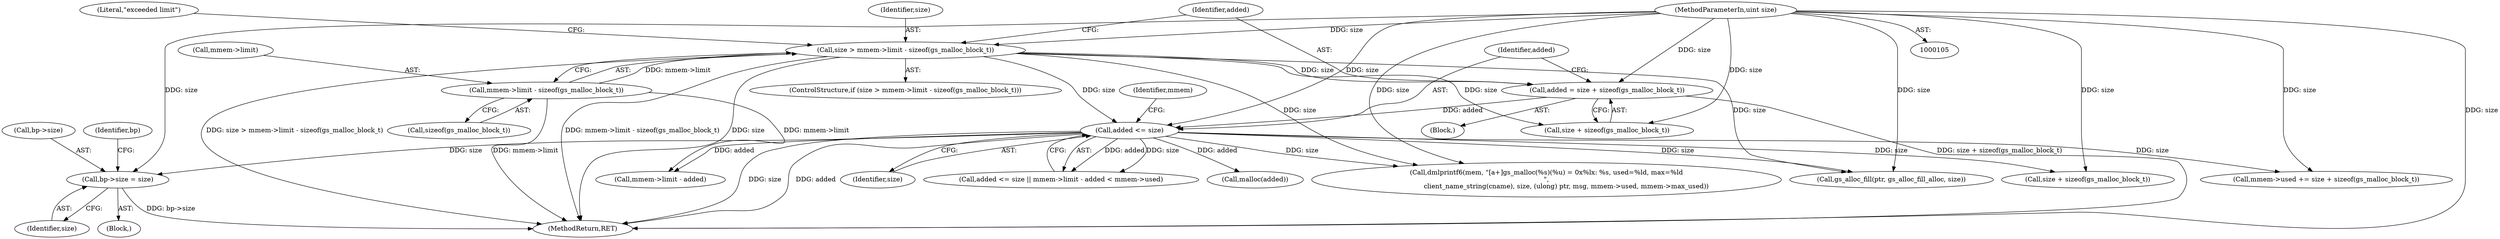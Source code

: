 digraph "0_moodle_0c0b0859ae1aba64861599f0e7f74f143f305932@pointer" {
"1000216" [label="(Call,bp->size = size)"];
"1000155" [label="(Call,added <= size)"];
"1000147" [label="(Call,added = size + sizeof(gs_malloc_block_t))"];
"1000133" [label="(Call,size > mmem->limit - sizeof(gs_malloc_block_t))"];
"1000107" [label="(MethodParameterIn,uint size)"];
"1000135" [label="(Call,mmem->limit - sizeof(gs_malloc_block_t))"];
"1000133" [label="(Call,size > mmem->limit - sizeof(gs_malloc_block_t))"];
"1000143" [label="(Literal,\"exceeded limit\")"];
"1000161" [label="(Identifier,mmem)"];
"1000288" [label="(Call,dmlprintf6(mem, \"[a+]gs_malloc(%s)(%u) = 0x%lx: %s, used=%ld, max=%ld\n\",\n                   client_name_string(cname), size, (ulong) ptr, msg, mmem->used, mmem->max_used))"];
"1000177" [label="(Call,malloc(added))"];
"1000156" [label="(Identifier,added)"];
"1000220" [label="(Identifier,size)"];
"1000277" [label="(Call,gs_alloc_fill(ptr, gs_alloc_fill_alloc, size))"];
"1000134" [label="(Identifier,size)"];
"1000184" [label="(Block,)"];
"1000155" [label="(Call,added <= size)"];
"1000159" [label="(Call,mmem->limit - added)"];
"1000145" [label="(Block,)"];
"1000217" [label="(Call,bp->size)"];
"1000157" [label="(Identifier,size)"];
"1000248" [label="(Call,size + sizeof(gs_malloc_block_t))"];
"1000244" [label="(Call,mmem->used += size + sizeof(gs_malloc_block_t))"];
"1000107" [label="(MethodParameterIn,uint size)"];
"1000135" [label="(Call,mmem->limit - sizeof(gs_malloc_block_t))"];
"1000306" [label="(MethodReturn,RET)"];
"1000139" [label="(Call,sizeof(gs_malloc_block_t))"];
"1000148" [label="(Identifier,added)"];
"1000149" [label="(Call,size + sizeof(gs_malloc_block_t))"];
"1000223" [label="(Identifier,bp)"];
"1000132" [label="(ControlStructure,if (size > mmem->limit - sizeof(gs_malloc_block_t)))"];
"1000154" [label="(Call,added <= size || mmem->limit - added < mmem->used)"];
"1000216" [label="(Call,bp->size = size)"];
"1000147" [label="(Call,added = size + sizeof(gs_malloc_block_t))"];
"1000136" [label="(Call,mmem->limit)"];
"1000216" -> "1000184"  [label="AST: "];
"1000216" -> "1000220"  [label="CFG: "];
"1000217" -> "1000216"  [label="AST: "];
"1000220" -> "1000216"  [label="AST: "];
"1000223" -> "1000216"  [label="CFG: "];
"1000216" -> "1000306"  [label="DDG: bp->size"];
"1000155" -> "1000216"  [label="DDG: size"];
"1000107" -> "1000216"  [label="DDG: size"];
"1000155" -> "1000154"  [label="AST: "];
"1000155" -> "1000157"  [label="CFG: "];
"1000156" -> "1000155"  [label="AST: "];
"1000157" -> "1000155"  [label="AST: "];
"1000161" -> "1000155"  [label="CFG: "];
"1000154" -> "1000155"  [label="CFG: "];
"1000155" -> "1000306"  [label="DDG: size"];
"1000155" -> "1000306"  [label="DDG: added"];
"1000155" -> "1000154"  [label="DDG: added"];
"1000155" -> "1000154"  [label="DDG: size"];
"1000147" -> "1000155"  [label="DDG: added"];
"1000107" -> "1000155"  [label="DDG: size"];
"1000133" -> "1000155"  [label="DDG: size"];
"1000155" -> "1000159"  [label="DDG: added"];
"1000155" -> "1000177"  [label="DDG: added"];
"1000155" -> "1000244"  [label="DDG: size"];
"1000155" -> "1000248"  [label="DDG: size"];
"1000155" -> "1000277"  [label="DDG: size"];
"1000155" -> "1000288"  [label="DDG: size"];
"1000147" -> "1000145"  [label="AST: "];
"1000147" -> "1000149"  [label="CFG: "];
"1000148" -> "1000147"  [label="AST: "];
"1000149" -> "1000147"  [label="AST: "];
"1000156" -> "1000147"  [label="CFG: "];
"1000147" -> "1000306"  [label="DDG: size + sizeof(gs_malloc_block_t)"];
"1000133" -> "1000147"  [label="DDG: size"];
"1000107" -> "1000147"  [label="DDG: size"];
"1000133" -> "1000132"  [label="AST: "];
"1000133" -> "1000135"  [label="CFG: "];
"1000134" -> "1000133"  [label="AST: "];
"1000135" -> "1000133"  [label="AST: "];
"1000143" -> "1000133"  [label="CFG: "];
"1000148" -> "1000133"  [label="CFG: "];
"1000133" -> "1000306"  [label="DDG: size"];
"1000133" -> "1000306"  [label="DDG: size > mmem->limit - sizeof(gs_malloc_block_t)"];
"1000133" -> "1000306"  [label="DDG: mmem->limit - sizeof(gs_malloc_block_t)"];
"1000107" -> "1000133"  [label="DDG: size"];
"1000135" -> "1000133"  [label="DDG: mmem->limit"];
"1000133" -> "1000149"  [label="DDG: size"];
"1000133" -> "1000277"  [label="DDG: size"];
"1000133" -> "1000288"  [label="DDG: size"];
"1000107" -> "1000105"  [label="AST: "];
"1000107" -> "1000306"  [label="DDG: size"];
"1000107" -> "1000149"  [label="DDG: size"];
"1000107" -> "1000244"  [label="DDG: size"];
"1000107" -> "1000248"  [label="DDG: size"];
"1000107" -> "1000277"  [label="DDG: size"];
"1000107" -> "1000288"  [label="DDG: size"];
"1000135" -> "1000139"  [label="CFG: "];
"1000136" -> "1000135"  [label="AST: "];
"1000139" -> "1000135"  [label="AST: "];
"1000135" -> "1000306"  [label="DDG: mmem->limit"];
"1000135" -> "1000159"  [label="DDG: mmem->limit"];
}
